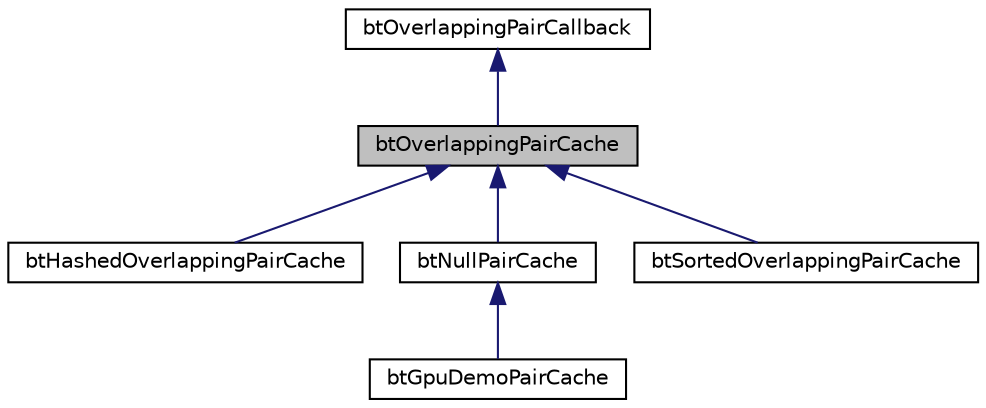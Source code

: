 digraph "btOverlappingPairCache"
{
  edge [fontname="Helvetica",fontsize="10",labelfontname="Helvetica",labelfontsize="10"];
  node [fontname="Helvetica",fontsize="10",shape=record];
  Node1 [label="btOverlappingPairCache",height=0.2,width=0.4,color="black", fillcolor="grey75", style="filled", fontcolor="black"];
  Node2 -> Node1 [dir="back",color="midnightblue",fontsize="10",style="solid",fontname="Helvetica"];
  Node2 [label="btOverlappingPairCallback",height=0.2,width=0.4,color="black", fillcolor="white", style="filled",URL="$classbt_overlapping_pair_callback.html",tooltip="The btOverlappingPairCallback class is an additional optional broadphase user callback for adding/rem..."];
  Node1 -> Node3 [dir="back",color="midnightblue",fontsize="10",style="solid",fontname="Helvetica"];
  Node3 [label="btHashedOverlappingPairCache",height=0.2,width=0.4,color="black", fillcolor="white", style="filled",URL="$classbt_hashed_overlapping_pair_cache.html",tooltip="Hash-space based Pair Cache, thanks to Erin Catto, Box2D, http://www.box2d.org, and Pierre Terdiman..."];
  Node1 -> Node4 [dir="back",color="midnightblue",fontsize="10",style="solid",fontname="Helvetica"];
  Node4 [label="btNullPairCache",height=0.2,width=0.4,color="black", fillcolor="white", style="filled",URL="$classbt_null_pair_cache.html",tooltip="btNullPairCache skips add/removal of overlapping pairs. Userful for benchmarking and unit testing..."];
  Node4 -> Node5 [dir="back",color="midnightblue",fontsize="10",style="solid",fontname="Helvetica"];
  Node5 [label="btGpuDemoPairCache",height=0.2,width=0.4,color="black", fillcolor="white", style="filled",URL="$classbt_gpu_demo_pair_cache.html"];
  Node1 -> Node6 [dir="back",color="midnightblue",fontsize="10",style="solid",fontname="Helvetica"];
  Node6 [label="btSortedOverlappingPairCache",height=0.2,width=0.4,color="black", fillcolor="white", style="filled",URL="$classbt_sorted_overlapping_pair_cache.html"];
}
